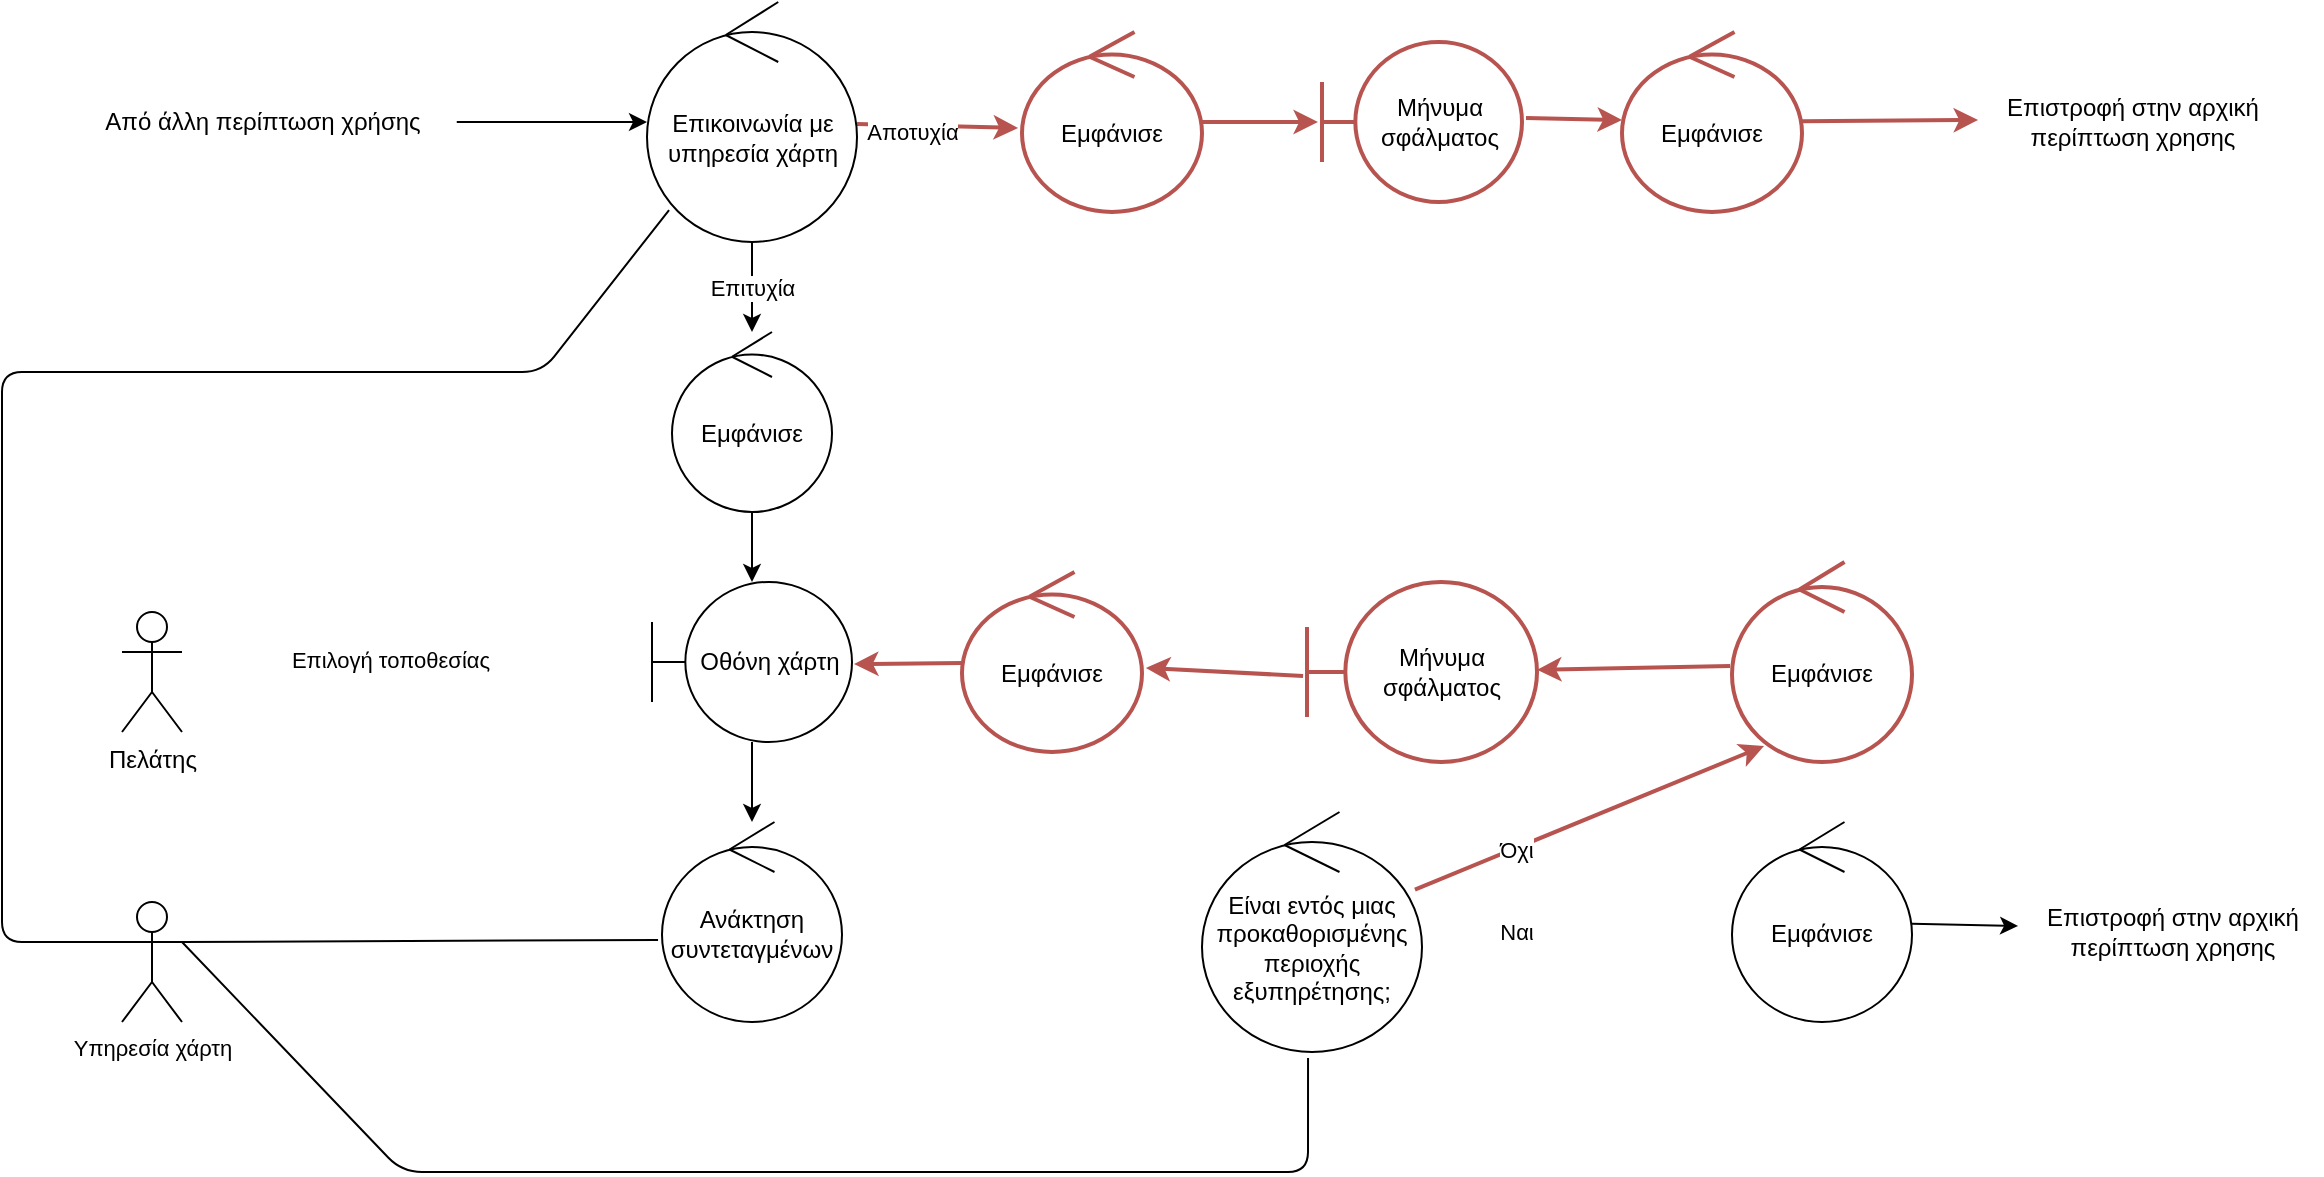 <mxfile>
    <diagram id="B38KJdyEP_mGqIDorF1P" name="Page-1">
        <mxGraphModel dx="943" dy="1139" grid="1" gridSize="10" guides="1" tooltips="1" connect="1" arrows="1" fold="1" page="1" pageScale="1" pageWidth="850" pageHeight="1100" math="0" shadow="0">
            <root>
                <mxCell id="0"/>
                <mxCell id="1" parent="0"/>
                <mxCell id="21" style="edgeStyle=none;html=1;strokeColor=#FFFFFF;exitX=1;exitY=0.333;exitDx=0;exitDy=0;exitPerimeter=0;entryX=0;entryY=0.475;entryDx=0;entryDy=0;entryPerimeter=0;" parent="1" source="2" target="10" edge="1">
                    <mxGeometry relative="1" as="geometry">
                        <mxPoint x="150.22" y="395.09" as="targetPoint"/>
                    </mxGeometry>
                </mxCell>
                <mxCell id="22" value="Επιλογή τοποθεσίας" style="edgeLabel;html=1;align=center;verticalAlign=middle;resizable=0;points=[];" parent="21" connectable="0" vertex="1">
                    <mxGeometry x="-0.115" y="-2" relative="1" as="geometry">
                        <mxPoint as="offset"/>
                    </mxGeometry>
                </mxCell>
                <mxCell id="2" value="Πελάτης" style="shape=umlActor;verticalLabelPosition=bottom;verticalAlign=top;html=1;" parent="1" vertex="1">
                    <mxGeometry x="250" y="450" width="30" height="60" as="geometry"/>
                </mxCell>
                <mxCell id="7" value="" style="edgeStyle=none;html=1;exitX=1.041;exitY=0.498;exitDx=0;exitDy=0;exitPerimeter=0;strokeWidth=1;" parent="1" source="48" target="6" edge="1">
                    <mxGeometry relative="1" as="geometry">
                        <mxPoint x="390" y="197" as="sourcePoint"/>
                    </mxGeometry>
                </mxCell>
                <mxCell id="41" style="edgeStyle=none;html=1;entryX=-0.022;entryY=0.533;entryDx=0;entryDy=0;entryPerimeter=0;strokeColor=#B85450;strokeWidth=2;" parent="1" source="6" target="38" edge="1">
                    <mxGeometry relative="1" as="geometry"/>
                </mxCell>
                <mxCell id="42" value="Αποτυχία" style="edgeLabel;html=1;align=center;verticalAlign=middle;resizable=0;points=[];" parent="41" connectable="0" vertex="1">
                    <mxGeometry x="-0.332" y="-3" relative="1" as="geometry">
                        <mxPoint as="offset"/>
                    </mxGeometry>
                </mxCell>
                <mxCell id="79" value="Επιτυχία" style="edgeStyle=none;html=1;" parent="1" source="6" target="76" edge="1">
                    <mxGeometry relative="1" as="geometry"/>
                </mxCell>
                <mxCell id="6" value="Επικοινωνία με υπηρεσία χάρτη" style="ellipse;shape=umlControl;whiteSpace=wrap;html=1;strokeWidth=1;" parent="1" vertex="1">
                    <mxGeometry x="512.5" y="145" width="105" height="120" as="geometry"/>
                </mxCell>
                <mxCell id="81" value="" style="edgeStyle=none;html=1;" parent="1" source="10" target="28" edge="1">
                    <mxGeometry relative="1" as="geometry"/>
                </mxCell>
                <mxCell id="10" value="Οθόνη χάρτη" style="shape=umlBoundary;whiteSpace=wrap;html=1;" parent="1" vertex="1">
                    <mxGeometry x="515" y="435" width="100" height="80" as="geometry"/>
                </mxCell>
                <mxCell id="33" style="edgeStyle=none;html=1;strokeColor=#FFFFFF;" parent="1" source="28" target="32" edge="1">
                    <mxGeometry relative="1" as="geometry"/>
                </mxCell>
                <mxCell id="28" value="Ανάκτηση συντεταγμένων" style="ellipse;shape=umlControl;whiteSpace=wrap;html=1;" parent="1" vertex="1">
                    <mxGeometry x="520" y="555" width="90" height="100" as="geometry"/>
                </mxCell>
                <mxCell id="35" style="edgeStyle=none;html=1;strokeColor=#FFFFFF;entryX=-0.044;entryY=0.58;entryDx=0;entryDy=0;entryPerimeter=0;" parent="1" source="32" target="74" edge="1">
                    <mxGeometry relative="1" as="geometry">
                        <mxPoint x="1026.55" y="605" as="targetPoint"/>
                    </mxGeometry>
                </mxCell>
                <mxCell id="36" value="Ναι" style="edgeLabel;html=1;align=center;verticalAlign=middle;resizable=0;points=[];" parent="35" connectable="0" vertex="1">
                    <mxGeometry x="-0.385" y="2" relative="1" as="geometry">
                        <mxPoint as="offset"/>
                    </mxGeometry>
                </mxCell>
                <mxCell id="51" style="edgeStyle=none;html=1;entryX=0.178;entryY=0.92;entryDx=0;entryDy=0;entryPerimeter=0;strokeColor=#B85450;strokeWidth=2;" parent="1" source="32" target="50" edge="1">
                    <mxGeometry relative="1" as="geometry"/>
                </mxCell>
                <mxCell id="52" value="Όχι" style="edgeLabel;html=1;align=center;verticalAlign=middle;resizable=0;points=[];" parent="51" connectable="0" vertex="1">
                    <mxGeometry x="-0.43" relative="1" as="geometry">
                        <mxPoint as="offset"/>
                    </mxGeometry>
                </mxCell>
                <mxCell id="32" value="Είναι εντός μιας προκαθορισμένης περιοχής εξυπηρέτησης;" style="ellipse;shape=umlControl;whiteSpace=wrap;html=1;" parent="1" vertex="1">
                    <mxGeometry x="790" y="550" width="110" height="120" as="geometry"/>
                </mxCell>
                <mxCell id="43" style="edgeStyle=none;html=1;entryX=-0.02;entryY=0.5;entryDx=0;entryDy=0;entryPerimeter=0;strokeColor=#B85450;strokeWidth=2;" parent="1" source="38" target="39" edge="1">
                    <mxGeometry relative="1" as="geometry"/>
                </mxCell>
                <mxCell id="38" value="Εμφάνισε" style="ellipse;shape=umlControl;whiteSpace=wrap;html=1;strokeColor=#B85450;strokeWidth=2;" parent="1" vertex="1">
                    <mxGeometry x="700" y="160" width="90" height="90" as="geometry"/>
                </mxCell>
                <mxCell id="44" style="edgeStyle=none;html=1;strokeColor=#B85450;strokeWidth=2;exitX=1.02;exitY=0.475;exitDx=0;exitDy=0;exitPerimeter=0;" parent="1" source="39" target="40" edge="1">
                    <mxGeometry relative="1" as="geometry"/>
                </mxCell>
                <mxCell id="39" value="Μήνυμα σφάλματος" style="shape=umlBoundary;whiteSpace=wrap;html=1;strokeColor=#B85450;strokeWidth=2;" parent="1" vertex="1">
                    <mxGeometry x="850" y="165" width="100" height="80" as="geometry"/>
                </mxCell>
                <mxCell id="46" style="edgeStyle=none;html=1;strokeColor=#B85450;strokeWidth=2;entryX=-0.013;entryY=0.475;entryDx=0;entryDy=0;entryPerimeter=0;" parent="1" source="40" target="45" edge="1">
                    <mxGeometry relative="1" as="geometry">
                        <mxPoint x="1067.11" y="450" as="targetPoint"/>
                    </mxGeometry>
                </mxCell>
                <mxCell id="40" value="Εμφάνισε" style="ellipse;shape=umlControl;whiteSpace=wrap;html=1;strokeWidth=2;strokeColor=#B85450;" parent="1" vertex="1">
                    <mxGeometry x="1000" y="160" width="90" height="90" as="geometry"/>
                </mxCell>
                <mxCell id="45" value="Επιστροφή στην αρχική&lt;br&gt;περίπτωση χρησης" style="text;html=1;align=center;verticalAlign=middle;resizable=0;points=[];autosize=1;strokeColor=none;fillColor=none;" parent="1" vertex="1">
                    <mxGeometry x="1180" y="185" width="150" height="40" as="geometry"/>
                </mxCell>
                <mxCell id="48" value="Από άλλη περίπτωση χρήσης" style="text;html=1;align=center;verticalAlign=middle;resizable=0;points=[];autosize=1;strokeColor=none;fillColor=none;strokeWidth=2;" parent="1" vertex="1">
                    <mxGeometry x="230" y="190" width="180" height="30" as="geometry"/>
                </mxCell>
                <mxCell id="57" style="edgeStyle=none;html=1;strokeColor=#B85450;strokeWidth=2;exitX=-0.011;exitY=0.52;exitDx=0;exitDy=0;exitPerimeter=0;" parent="1" source="50" target="55" edge="1">
                    <mxGeometry relative="1" as="geometry"/>
                </mxCell>
                <mxCell id="50" value="Εμφάνισε" style="ellipse;shape=umlControl;whiteSpace=wrap;html=1;strokeWidth=2;strokeColor=#B85450;" parent="1" vertex="1">
                    <mxGeometry x="1055" y="425" width="90" height="100" as="geometry"/>
                </mxCell>
                <mxCell id="60" style="edgeStyle=none;html=1;strokeColor=#B85450;strokeWidth=2;exitX=-0.017;exitY=0.522;exitDx=0;exitDy=0;exitPerimeter=0;entryX=1.022;entryY=0.533;entryDx=0;entryDy=0;entryPerimeter=0;" parent="1" source="55" target="59" edge="1">
                    <mxGeometry relative="1" as="geometry">
                        <mxPoint x="490" y="530" as="targetPoint"/>
                    </mxGeometry>
                </mxCell>
                <mxCell id="55" value="Μήνυμα σφάλματος" style="shape=umlBoundary;whiteSpace=wrap;html=1;strokeWidth=2;strokeColor=#B85450;" parent="1" vertex="1">
                    <mxGeometry x="842.5" y="435" width="115" height="90" as="geometry"/>
                </mxCell>
                <mxCell id="62" style="edgeStyle=none;html=1;entryX=1.01;entryY=0.513;entryDx=0;entryDy=0;entryPerimeter=0;strokeColor=#B85450;strokeWidth=2;" parent="1" source="59" target="10" edge="1">
                    <mxGeometry relative="1" as="geometry"/>
                </mxCell>
                <mxCell id="59" value="Εμφάνισε" style="ellipse;shape=umlControl;whiteSpace=wrap;html=1;strokeWidth=2;strokeColor=#B85450;" parent="1" vertex="1">
                    <mxGeometry x="670" y="430" width="90" height="90" as="geometry"/>
                </mxCell>
                <mxCell id="69" style="edgeStyle=none;html=1;entryX=0.105;entryY=0.867;entryDx=0;entryDy=0;entryPerimeter=0;strokeWidth=1;exitX=0;exitY=0.333;exitDx=0;exitDy=0;exitPerimeter=0;endArrow=none;endFill=0;" parent="1" source="66" target="6" edge="1">
                    <mxGeometry relative="1" as="geometry">
                        <Array as="points">
                            <mxPoint x="190" y="615"/>
                            <mxPoint x="190" y="330"/>
                            <mxPoint x="460" y="330"/>
                        </Array>
                    </mxGeometry>
                </mxCell>
                <mxCell id="70" style="edgeStyle=none;html=1;entryX=-0.022;entryY=0.59;entryDx=0;entryDy=0;entryPerimeter=0;strokeWidth=1;exitX=1;exitY=0.333;exitDx=0;exitDy=0;exitPerimeter=0;endArrow=none;endFill=0;" parent="1" source="66" target="28" edge="1">
                    <mxGeometry relative="1" as="geometry"/>
                </mxCell>
                <mxCell id="71" style="edgeStyle=none;html=1;entryX=0.482;entryY=1.025;entryDx=0;entryDy=0;entryPerimeter=0;strokeWidth=1;exitX=1;exitY=0.333;exitDx=0;exitDy=0;exitPerimeter=0;endArrow=none;endFill=0;" parent="1" source="66" target="32" edge="1">
                    <mxGeometry relative="1" as="geometry">
                        <Array as="points">
                            <mxPoint x="390" y="730"/>
                            <mxPoint x="843" y="730"/>
                        </Array>
                    </mxGeometry>
                </mxCell>
                <mxCell id="66" value="Υπηρεσία χάρτη" style="shape=umlActor;verticalLabelPosition=bottom;verticalAlign=top;html=1;fontSize=11;" parent="1" vertex="1">
                    <mxGeometry x="250" y="595" width="30" height="60" as="geometry"/>
                </mxCell>
                <mxCell id="73" value="Επιστροφή στην αρχική&lt;br&gt;περίπτωση χρησης" style="text;html=1;align=center;verticalAlign=middle;resizable=0;points=[];autosize=1;strokeColor=none;fillColor=none;" parent="1" vertex="1">
                    <mxGeometry x="1200" y="590" width="150" height="40" as="geometry"/>
                </mxCell>
                <mxCell id="75" style="edgeStyle=none;html=1;entryX=-0.013;entryY=0.425;entryDx=0;entryDy=0;entryPerimeter=0;strokeWidth=1;" parent="1" source="74" target="73" edge="1">
                    <mxGeometry relative="1" as="geometry"/>
                </mxCell>
                <mxCell id="74" value="Εμφάνισε" style="ellipse;shape=umlControl;whiteSpace=wrap;html=1;" parent="1" vertex="1">
                    <mxGeometry x="1055" y="555" width="90" height="100" as="geometry"/>
                </mxCell>
                <mxCell id="80" value="" style="edgeStyle=none;html=1;" parent="1" source="76" target="10" edge="1">
                    <mxGeometry relative="1" as="geometry"/>
                </mxCell>
                <mxCell id="76" value="Εμφάνισε" style="ellipse;shape=umlControl;whiteSpace=wrap;html=1;" parent="1" vertex="1">
                    <mxGeometry x="525" y="310" width="80" height="90" as="geometry"/>
                </mxCell>
            </root>
        </mxGraphModel>
    </diagram>
</mxfile>